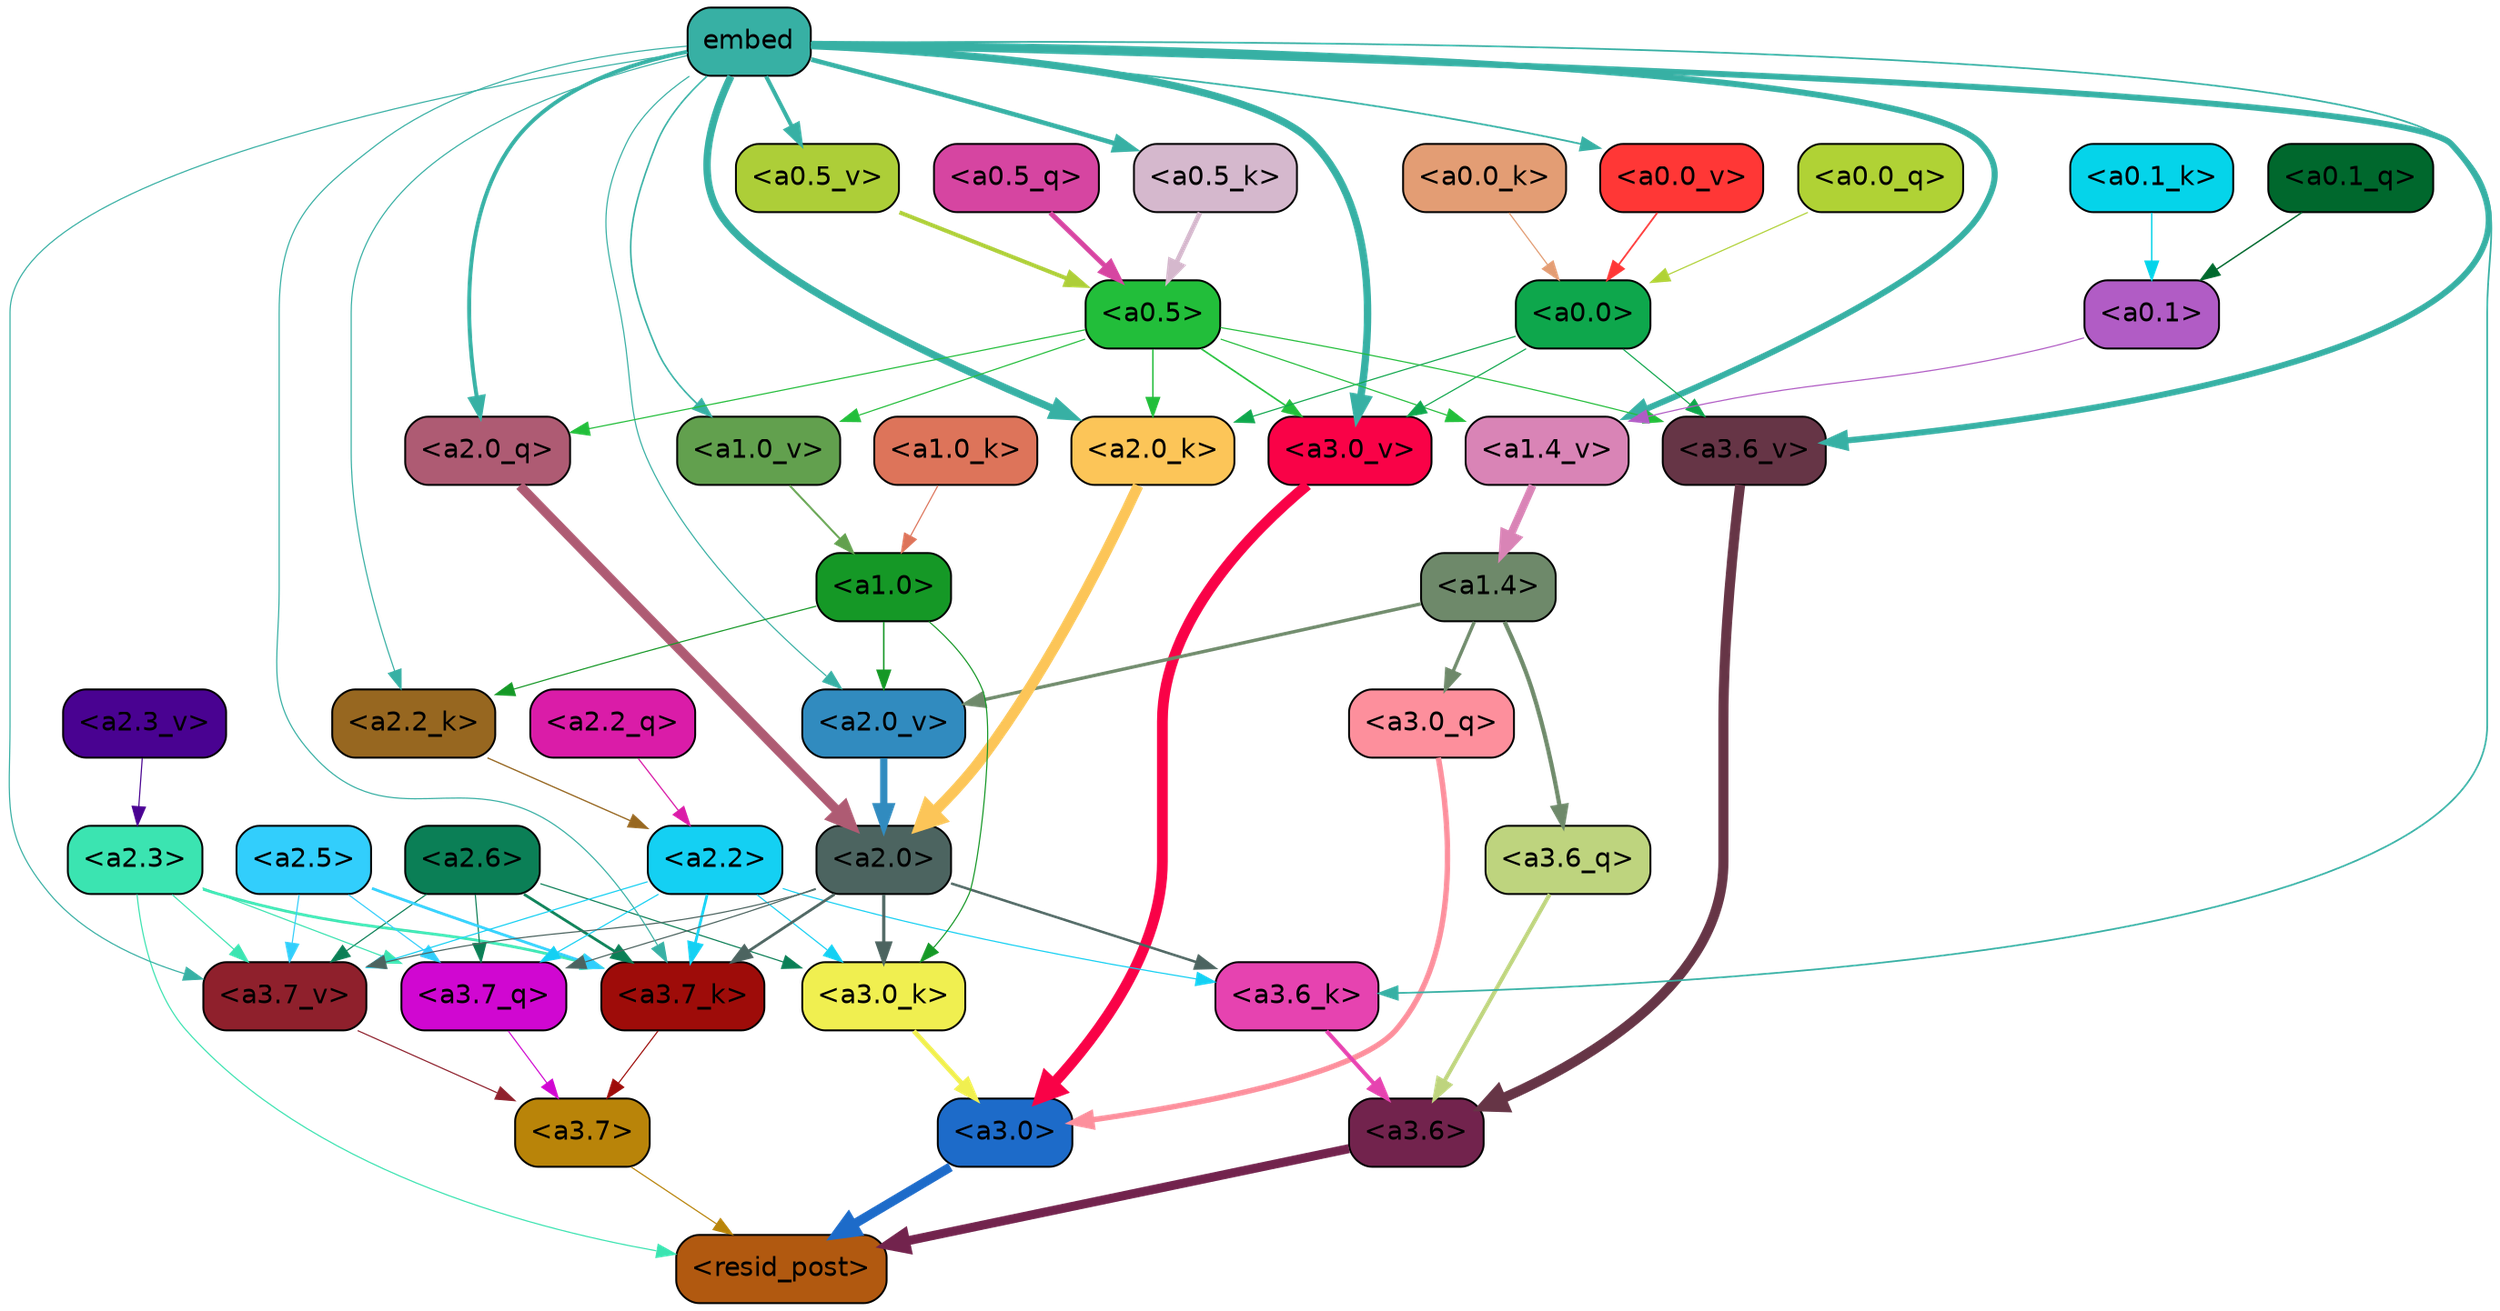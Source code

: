 strict digraph "" {
	graph [bgcolor=transparent,
		layout=dot,
		overlap=false,
		splines=true
	];
	"<a3.7>"	[color=black,
		fillcolor="#b98409",
		fontname=Helvetica,
		shape=box,
		style="filled, rounded"];
	"<resid_post>"	[color=black,
		fillcolor="#b15910",
		fontname=Helvetica,
		shape=box,
		style="filled, rounded"];
	"<a3.7>" -> "<resid_post>"	[color="#b98409",
		penwidth=0.6];
	"<a3.6>"	[color=black,
		fillcolor="#72234d",
		fontname=Helvetica,
		shape=box,
		style="filled, rounded"];
	"<a3.6>" -> "<resid_post>"	[color="#72234d",
		penwidth=4.746312499046326];
	"<a3.0>"	[color=black,
		fillcolor="#1d6bc9",
		fontname=Helvetica,
		shape=box,
		style="filled, rounded"];
	"<a3.0>" -> "<resid_post>"	[color="#1d6bc9",
		penwidth=4.896343111991882];
	"<a2.3>"	[color=black,
		fillcolor="#3be4b1",
		fontname=Helvetica,
		shape=box,
		style="filled, rounded"];
	"<a2.3>" -> "<resid_post>"	[color="#3be4b1",
		penwidth=0.6];
	"<a3.7_q>"	[color=black,
		fillcolor="#d007d1",
		fontname=Helvetica,
		shape=box,
		style="filled, rounded"];
	"<a2.3>" -> "<a3.7_q>"	[color="#3be4b1",
		penwidth=0.6];
	"<a3.7_k>"	[color=black,
		fillcolor="#9e0c09",
		fontname=Helvetica,
		shape=box,
		style="filled, rounded"];
	"<a2.3>" -> "<a3.7_k>"	[color="#3be4b1",
		penwidth=1.467104621231556];
	"<a3.7_v>"	[color=black,
		fillcolor="#8f202c",
		fontname=Helvetica,
		shape=box,
		style="filled, rounded"];
	"<a2.3>" -> "<a3.7_v>"	[color="#3be4b1",
		penwidth=0.6];
	"<a3.7_q>" -> "<a3.7>"	[color="#d007d1",
		penwidth=0.6];
	"<a3.6_q>"	[color=black,
		fillcolor="#bed47e",
		fontname=Helvetica,
		shape=box,
		style="filled, rounded"];
	"<a3.6_q>" -> "<a3.6>"	[color="#bed47e",
		penwidth=2.160832464694977];
	"<a3.0_q>"	[color=black,
		fillcolor="#fd8f9c",
		fontname=Helvetica,
		shape=box,
		style="filled, rounded"];
	"<a3.0_q>" -> "<a3.0>"	[color="#fd8f9c",
		penwidth=2.870753765106201];
	"<a3.7_k>" -> "<a3.7>"	[color="#9e0c09",
		penwidth=0.6];
	"<a3.6_k>"	[color=black,
		fillcolor="#e643b0",
		fontname=Helvetica,
		shape=box,
		style="filled, rounded"];
	"<a3.6_k>" -> "<a3.6>"	[color="#e643b0",
		penwidth=2.13908451795578];
	"<a3.0_k>"	[color=black,
		fillcolor="#f0ef50",
		fontname=Helvetica,
		shape=box,
		style="filled, rounded"];
	"<a3.0_k>" -> "<a3.0>"	[color="#f0ef50",
		penwidth=2.520303964614868];
	"<a3.7_v>" -> "<a3.7>"	[color="#8f202c",
		penwidth=0.6];
	"<a3.6_v>"	[color=black,
		fillcolor="#663546",
		fontname=Helvetica,
		shape=box,
		style="filled, rounded"];
	"<a3.6_v>" -> "<a3.6>"	[color="#663546",
		penwidth=5.297133803367615];
	"<a3.0_v>"	[color=black,
		fillcolor="#f90247",
		fontname=Helvetica,
		shape=box,
		style="filled, rounded"];
	"<a3.0_v>" -> "<a3.0>"	[color="#f90247",
		penwidth=5.680712580680847];
	"<a2.6>"	[color=black,
		fillcolor="#0b7f56",
		fontname=Helvetica,
		shape=box,
		style="filled, rounded"];
	"<a2.6>" -> "<a3.7_q>"	[color="#0b7f56",
		penwidth=0.6];
	"<a2.6>" -> "<a3.7_k>"	[color="#0b7f56",
		penwidth=1.4453159049153328];
	"<a2.6>" -> "<a3.0_k>"	[color="#0b7f56",
		penwidth=0.6];
	"<a2.6>" -> "<a3.7_v>"	[color="#0b7f56",
		penwidth=0.6];
	"<a2.5>"	[color=black,
		fillcolor="#32cefc",
		fontname=Helvetica,
		shape=box,
		style="filled, rounded"];
	"<a2.5>" -> "<a3.7_q>"	[color="#32cefc",
		penwidth=0.6];
	"<a2.5>" -> "<a3.7_k>"	[color="#32cefc",
		penwidth=1.4526091292500496];
	"<a2.5>" -> "<a3.7_v>"	[color="#32cefc",
		penwidth=0.6];
	"<a2.2>"	[color=black,
		fillcolor="#14d0f3",
		fontname=Helvetica,
		shape=box,
		style="filled, rounded"];
	"<a2.2>" -> "<a3.7_q>"	[color="#14d0f3",
		penwidth=0.6];
	"<a2.2>" -> "<a3.7_k>"	[color="#14d0f3",
		penwidth=1.4310357049107552];
	"<a2.2>" -> "<a3.6_k>"	[color="#14d0f3",
		penwidth=0.6];
	"<a2.2>" -> "<a3.0_k>"	[color="#14d0f3",
		penwidth=0.6];
	"<a2.2>" -> "<a3.7_v>"	[color="#14d0f3",
		penwidth=0.6];
	"<a2.0>"	[color=black,
		fillcolor="#4c6460",
		fontname=Helvetica,
		shape=box,
		style="filled, rounded"];
	"<a2.0>" -> "<a3.7_q>"	[color="#4c6460",
		penwidth=0.6];
	"<a2.0>" -> "<a3.7_k>"	[color="#4c6460",
		penwidth=1.4314699843525887];
	"<a2.0>" -> "<a3.6_k>"	[color="#4c6460",
		penwidth=1.2950235605239868];
	"<a2.0>" -> "<a3.0_k>"	[color="#4c6460",
		penwidth=1.712992787361145];
	"<a2.0>" -> "<a3.7_v>"	[color="#4c6460",
		penwidth=0.6];
	"<a1.4>"	[color=black,
		fillcolor="#6e896a",
		fontname=Helvetica,
		shape=box,
		style="filled, rounded"];
	"<a1.4>" -> "<a3.6_q>"	[color="#6e896a",
		penwidth=2.242796540260315];
	"<a1.4>" -> "<a3.0_q>"	[color="#6e896a",
		penwidth=1.7808996737003326];
	"<a2.0_v>"	[color=black,
		fillcolor="#318bbf",
		fontname=Helvetica,
		shape=box,
		style="filled, rounded"];
	"<a1.4>" -> "<a2.0_v>"	[color="#6e896a",
		penwidth=1.7603429555892944];
	embed	[color=black,
		fillcolor="#37b0a4",
		fontname=Helvetica,
		shape=box,
		style="filled, rounded"];
	embed -> "<a3.7_k>"	[color="#37b0a4",
		penwidth=0.6];
	embed -> "<a3.6_k>"	[color="#37b0a4",
		penwidth=0.891706109046936];
	embed -> "<a3.7_v>"	[color="#37b0a4",
		penwidth=0.6];
	embed -> "<a3.6_v>"	[color="#37b0a4",
		penwidth=3.1766927242279053];
	embed -> "<a3.0_v>"	[color="#37b0a4",
		penwidth=3.9005755856633186];
	"<a2.0_q>"	[color=black,
		fillcolor="#ae5b73",
		fontname=Helvetica,
		shape=box,
		style="filled, rounded"];
	embed -> "<a2.0_q>"	[color="#37b0a4",
		penwidth=2.0810389518737793];
	"<a2.2_k>"	[color=black,
		fillcolor="#976720",
		fontname=Helvetica,
		shape=box,
		style="filled, rounded"];
	embed -> "<a2.2_k>"	[color="#37b0a4",
		penwidth=0.6];
	"<a2.0_k>"	[color=black,
		fillcolor="#fcc558",
		fontname=Helvetica,
		shape=box,
		style="filled, rounded"];
	embed -> "<a2.0_k>"	[color="#37b0a4",
		penwidth=3.8915770053863525];
	embed -> "<a2.0_v>"	[color="#37b0a4",
		penwidth=0.6];
	"<a1.4_v>"	[color=black,
		fillcolor="#d984b6",
		fontname=Helvetica,
		shape=box,
		style="filled, rounded"];
	embed -> "<a1.4_v>"	[color="#37b0a4",
		penwidth=3.201367974281311];
	"<a1.0_v>"	[color=black,
		fillcolor="#62a04e",
		fontname=Helvetica,
		shape=box,
		style="filled, rounded"];
	embed -> "<a1.0_v>"	[color="#37b0a4",
		penwidth=0.8298318386077881];
	"<a0.5_k>"	[color=black,
		fillcolor="#d5b8cd",
		fontname=Helvetica,
		shape=box,
		style="filled, rounded"];
	embed -> "<a0.5_k>"	[color="#37b0a4",
		penwidth=2.463372528553009];
	"<a0.5_v>"	[color=black,
		fillcolor="#adce38",
		fontname=Helvetica,
		shape=box,
		style="filled, rounded"];
	embed -> "<a0.5_v>"	[color="#37b0a4",
		penwidth=2.125113606452942];
	"<a0.0_v>"	[color=black,
		fillcolor="#ff3736",
		fontname=Helvetica,
		shape=box,
		style="filled, rounded"];
	embed -> "<a0.0_v>"	[color="#37b0a4",
		penwidth=0.9198476672172546];
	"<a1.0>"	[color=black,
		fillcolor="#159826",
		fontname=Helvetica,
		shape=box,
		style="filled, rounded"];
	"<a1.0>" -> "<a3.0_k>"	[color="#159826",
		penwidth=0.6];
	"<a1.0>" -> "<a2.2_k>"	[color="#159826",
		penwidth=0.6];
	"<a1.0>" -> "<a2.0_v>"	[color="#159826",
		penwidth=0.7897878289222717];
	"<a0.5>"	[color=black,
		fillcolor="#22be3a",
		fontname=Helvetica,
		shape=box,
		style="filled, rounded"];
	"<a0.5>" -> "<a3.6_v>"	[color="#22be3a",
		penwidth=0.6];
	"<a0.5>" -> "<a3.0_v>"	[color="#22be3a",
		penwidth=0.8493617177009583];
	"<a0.5>" -> "<a2.0_q>"	[color="#22be3a",
		penwidth=0.6];
	"<a0.5>" -> "<a2.0_k>"	[color="#22be3a",
		penwidth=0.7482255101203918];
	"<a0.5>" -> "<a1.4_v>"	[color="#22be3a",
		penwidth=0.6];
	"<a0.5>" -> "<a1.0_v>"	[color="#22be3a",
		penwidth=0.6];
	"<a0.0>"	[color=black,
		fillcolor="#0ea74c",
		fontname=Helvetica,
		shape=box,
		style="filled, rounded"];
	"<a0.0>" -> "<a3.6_v>"	[color="#0ea74c",
		penwidth=0.6];
	"<a0.0>" -> "<a3.0_v>"	[color="#0ea74c",
		penwidth=0.6];
	"<a0.0>" -> "<a2.0_k>"	[color="#0ea74c",
		penwidth=0.6];
	"<a2.2_q>"	[color=black,
		fillcolor="#da1ca8",
		fontname=Helvetica,
		shape=box,
		style="filled, rounded"];
	"<a2.2_q>" -> "<a2.2>"	[color="#da1ca8",
		penwidth=0.6449352353811264];
	"<a2.0_q>" -> "<a2.0>"	[color="#ae5b73",
		penwidth=5.017253503203392];
	"<a2.2_k>" -> "<a2.2>"	[color="#976720",
		penwidth=0.6690489649772644];
	"<a2.0_k>" -> "<a2.0>"	[color="#fcc558",
		penwidth=5.656688302755356];
	"<a2.3_v>"	[color=black,
		fillcolor="#490291",
		fontname=Helvetica,
		shape=box,
		style="filled, rounded"];
	"<a2.3_v>" -> "<a2.3>"	[color="#490291",
		penwidth=0.6];
	"<a2.0_v>" -> "<a2.0>"	[color="#318bbf",
		penwidth=3.8170836865901947];
	"<a1.0_k>"	[color=black,
		fillcolor="#dd745a",
		fontname=Helvetica,
		shape=box,
		style="filled, rounded"];
	"<a1.0_k>" -> "<a1.0>"	[color="#dd745a",
		penwidth=0.6];
	"<a1.4_v>" -> "<a1.4>"	[color="#d984b6",
		penwidth=4.140247106552124];
	"<a1.0_v>" -> "<a1.0>"	[color="#62a04e",
		penwidth=1.020309567451477];
	"<a0.1>"	[color=black,
		fillcolor="#b15cc5",
		fontname=Helvetica,
		shape=box,
		style="filled, rounded"];
	"<a0.1>" -> "<a1.4_v>"	[color="#b15cc5",
		penwidth=0.6];
	"<a0.5_q>"	[color=black,
		fillcolor="#d645a1",
		fontname=Helvetica,
		shape=box,
		style="filled, rounded"];
	"<a0.5_q>" -> "<a0.5>"	[color="#d645a1",
		penwidth=2.6191927194595337];
	"<a0.1_q>"	[color=black,
		fillcolor="#00682d",
		fontname=Helvetica,
		shape=box,
		style="filled, rounded"];
	"<a0.1_q>" -> "<a0.1>"	[color="#00682d",
		penwidth=0.7419459819793701];
	"<a0.0_q>"	[color=black,
		fillcolor="#b0d235",
		fontname=Helvetica,
		shape=box,
		style="filled, rounded"];
	"<a0.0_q>" -> "<a0.0>"	[color="#b0d235",
		penwidth=0.6];
	"<a0.5_k>" -> "<a0.5>"	[color="#d5b8cd",
		penwidth=2.463372588157654];
	"<a0.1_k>"	[color=black,
		fillcolor="#05d4ea",
		fontname=Helvetica,
		shape=box,
		style="filled, rounded"];
	"<a0.1_k>" -> "<a0.1>"	[color="#05d4ea",
		penwidth=0.7361900806427002];
	"<a0.0_k>"	[color=black,
		fillcolor="#e39d74",
		fontname=Helvetica,
		shape=box,
		style="filled, rounded"];
	"<a0.0_k>" -> "<a0.0>"	[color="#e39d74",
		penwidth=0.6284329891204834];
	"<a0.5_v>" -> "<a0.5>"	[color="#adce38",
		penwidth=2.1396186351776123];
	"<a0.0_v>" -> "<a0.0>"	[color="#ff3736",
		penwidth=0.9198480844497681];
}
